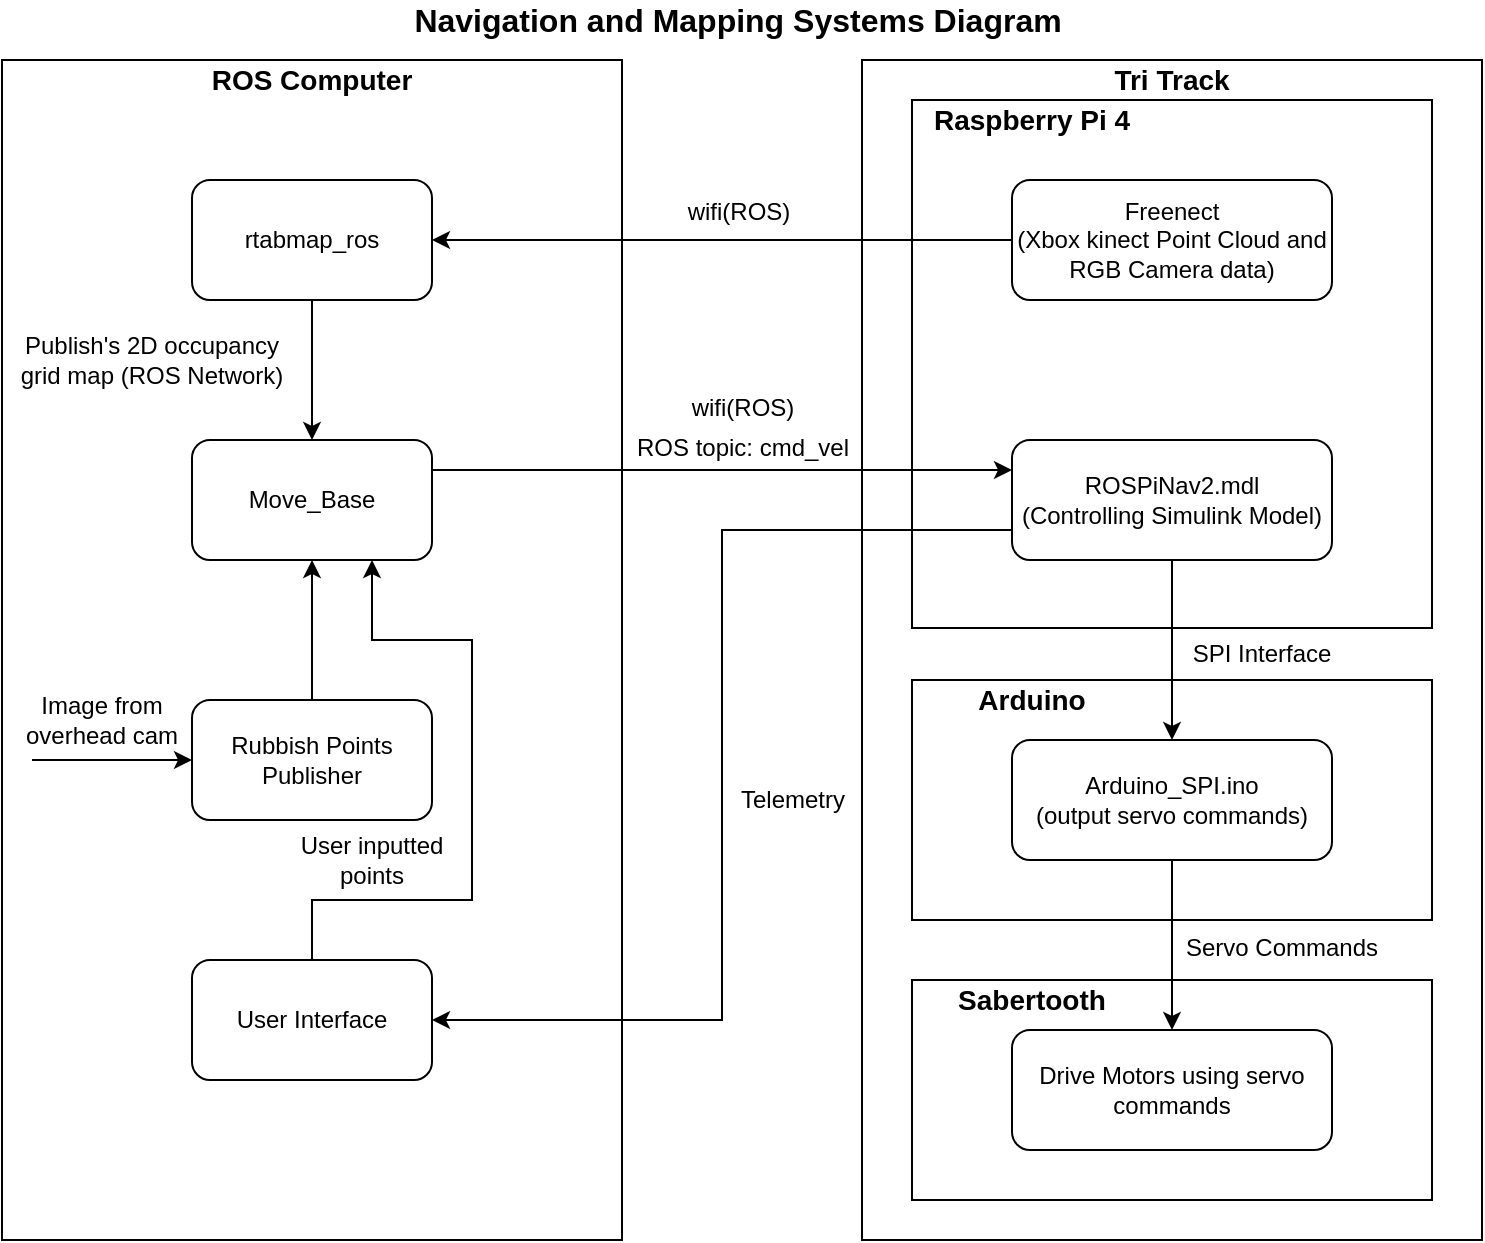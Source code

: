 <mxfile version="12.4.2" type="device" pages="1"><diagram id="iYHLYZJhp5TVOIVVanwS" name="Page-1"><mxGraphModel dx="1072" dy="952" grid="1" gridSize="10" guides="1" tooltips="1" connect="1" arrows="1" fold="1" page="1" pageScale="1" pageWidth="827" pageHeight="1169" math="0" shadow="0"><root><mxCell id="0"/><mxCell id="1" parent="0"/><mxCell id="n2tYD3lB02U7kuJ207kO-17" value="" style="rounded=0;whiteSpace=wrap;html=1;connectable=0;allowArrows=0;recursiveResize=0;editable=0;" vertex="1" parent="1"><mxGeometry x="475" y="40" width="310" height="590" as="geometry"/></mxCell><mxCell id="n2tYD3lB02U7kuJ207kO-28" value="" style="rounded=0;whiteSpace=wrap;html=1;" vertex="1" parent="1"><mxGeometry x="500" y="350" width="260" height="120" as="geometry"/></mxCell><mxCell id="n2tYD3lB02U7kuJ207kO-23" value="" style="rounded=0;whiteSpace=wrap;html=1;" vertex="1" parent="1"><mxGeometry x="500" y="60" width="260" height="264" as="geometry"/></mxCell><mxCell id="n2tYD3lB02U7kuJ207kO-1" value="" style="rounded=0;whiteSpace=wrap;html=1;connectable=0;allowArrows=0;recursiveResize=0;editable=0;" vertex="1" parent="1"><mxGeometry x="45" y="40" width="310" height="590" as="geometry"/></mxCell><mxCell id="n2tYD3lB02U7kuJ207kO-2" value="&lt;b&gt;&lt;font style=&quot;font-size: 14px&quot;&gt;ROS Computer&lt;/font&gt;&lt;/b&gt;" style="text;html=1;strokeColor=none;fillColor=none;align=center;verticalAlign=middle;whiteSpace=wrap;rounded=0;" vertex="1" parent="1"><mxGeometry x="140" y="40" width="120" height="20" as="geometry"/></mxCell><mxCell id="n2tYD3lB02U7kuJ207kO-7" style="edgeStyle=orthogonalEdgeStyle;rounded=0;orthogonalLoop=1;jettySize=auto;html=1;exitX=0.5;exitY=1;exitDx=0;exitDy=0;entryX=0.5;entryY=0;entryDx=0;entryDy=0;" edge="1" parent="1" source="n2tYD3lB02U7kuJ207kO-3" target="n2tYD3lB02U7kuJ207kO-4"><mxGeometry relative="1" as="geometry"/></mxCell><mxCell id="n2tYD3lB02U7kuJ207kO-3" value="rtabmap_ros" style="rounded=1;whiteSpace=wrap;html=1;" vertex="1" parent="1"><mxGeometry x="140" y="100" width="120" height="60" as="geometry"/></mxCell><mxCell id="n2tYD3lB02U7kuJ207kO-25" style="edgeStyle=orthogonalEdgeStyle;rounded=0;orthogonalLoop=1;jettySize=auto;html=1;exitX=1;exitY=0.25;exitDx=0;exitDy=0;startArrow=none;startFill=0;endArrow=classic;endFill=1;entryX=0;entryY=0.25;entryDx=0;entryDy=0;" edge="1" parent="1" source="n2tYD3lB02U7kuJ207kO-4" target="n2tYD3lB02U7kuJ207kO-22"><mxGeometry relative="1" as="geometry"/></mxCell><mxCell id="n2tYD3lB02U7kuJ207kO-4" value="Move_Base" style="rounded=1;whiteSpace=wrap;html=1;" vertex="1" parent="1"><mxGeometry x="140" y="230" width="120" height="60" as="geometry"/></mxCell><mxCell id="n2tYD3lB02U7kuJ207kO-9" style="edgeStyle=orthogonalEdgeStyle;rounded=0;orthogonalLoop=1;jettySize=auto;html=1;exitX=0.5;exitY=0;exitDx=0;exitDy=0;entryX=0.5;entryY=1;entryDx=0;entryDy=0;" edge="1" parent="1" source="n2tYD3lB02U7kuJ207kO-5" target="n2tYD3lB02U7kuJ207kO-4"><mxGeometry relative="1" as="geometry"/></mxCell><mxCell id="n2tYD3lB02U7kuJ207kO-11" style="edgeStyle=orthogonalEdgeStyle;rounded=0;orthogonalLoop=1;jettySize=auto;html=1;exitX=0;exitY=0.5;exitDx=0;exitDy=0;startArrow=classic;startFill=1;endArrow=none;endFill=0;" edge="1" parent="1" source="n2tYD3lB02U7kuJ207kO-5"><mxGeometry relative="1" as="geometry"><mxPoint x="60" y="390" as="targetPoint"/></mxGeometry></mxCell><mxCell id="n2tYD3lB02U7kuJ207kO-5" value="Rubbish Points Publisher" style="rounded=1;whiteSpace=wrap;html=1;" vertex="1" parent="1"><mxGeometry x="140" y="360" width="120" height="60" as="geometry"/></mxCell><mxCell id="n2tYD3lB02U7kuJ207kO-13" style="edgeStyle=orthogonalEdgeStyle;rounded=0;orthogonalLoop=1;jettySize=auto;html=1;exitX=0.5;exitY=0;exitDx=0;exitDy=0;startArrow=none;startFill=0;endArrow=classic;endFill=1;entryX=0.75;entryY=1;entryDx=0;entryDy=0;" edge="1" parent="1" source="n2tYD3lB02U7kuJ207kO-6" target="n2tYD3lB02U7kuJ207kO-4"><mxGeometry relative="1" as="geometry"><mxPoint x="510" y="480" as="targetPoint"/><Array as="points"><mxPoint x="200" y="460"/><mxPoint x="280" y="460"/><mxPoint x="280" y="330"/><mxPoint x="230" y="330"/></Array></mxGeometry></mxCell><mxCell id="n2tYD3lB02U7kuJ207kO-6" value="User Interface" style="rounded=1;whiteSpace=wrap;html=1;" vertex="1" parent="1"><mxGeometry x="140" y="490" width="120" height="60" as="geometry"/></mxCell><mxCell id="n2tYD3lB02U7kuJ207kO-8" value="Publish's 2D occupancy grid map (ROS Network)" style="text;html=1;strokeColor=none;fillColor=none;align=center;verticalAlign=middle;whiteSpace=wrap;rounded=0;" vertex="1" parent="1"><mxGeometry x="50" y="180" width="140" height="20" as="geometry"/></mxCell><mxCell id="n2tYD3lB02U7kuJ207kO-12" value="Image from overhead cam" style="text;html=1;strokeColor=none;fillColor=none;align=center;verticalAlign=middle;whiteSpace=wrap;rounded=0;" vertex="1" parent="1"><mxGeometry x="50" y="360" width="90" height="20" as="geometry"/></mxCell><mxCell id="n2tYD3lB02U7kuJ207kO-16" value="User inputted points" style="text;html=1;strokeColor=none;fillColor=none;align=center;verticalAlign=middle;whiteSpace=wrap;rounded=0;" vertex="1" parent="1"><mxGeometry x="190" y="430" width="80" height="20" as="geometry"/></mxCell><mxCell id="n2tYD3lB02U7kuJ207kO-20" style="edgeStyle=orthogonalEdgeStyle;rounded=0;orthogonalLoop=1;jettySize=auto;html=1;exitX=0;exitY=0.5;exitDx=0;exitDy=0;entryX=1;entryY=0.5;entryDx=0;entryDy=0;startArrow=none;startFill=0;endArrow=classic;endFill=1;" edge="1" parent="1" source="n2tYD3lB02U7kuJ207kO-18" target="n2tYD3lB02U7kuJ207kO-3"><mxGeometry relative="1" as="geometry"/></mxCell><mxCell id="n2tYD3lB02U7kuJ207kO-18" value="Freenect&lt;br&gt;(Xbox kinect Point Cloud and RGB Camera data)" style="rounded=1;whiteSpace=wrap;html=1;" vertex="1" parent="1"><mxGeometry x="550" y="100" width="160" height="60" as="geometry"/></mxCell><mxCell id="n2tYD3lB02U7kuJ207kO-19" value="&lt;b&gt;&lt;font style=&quot;font-size: 14px&quot;&gt;Tri Track&lt;/font&gt;&lt;/b&gt;" style="text;html=1;strokeColor=none;fillColor=none;align=center;verticalAlign=middle;whiteSpace=wrap;rounded=0;" vertex="1" parent="1"><mxGeometry x="570" y="40" width="120" height="20" as="geometry"/></mxCell><mxCell id="n2tYD3lB02U7kuJ207kO-21" value="wifi(ROS)" style="text;html=1;align=center;verticalAlign=middle;resizable=0;points=[];;autosize=1;" vertex="1" parent="1"><mxGeometry x="378" y="106" width="70" height="20" as="geometry"/></mxCell><mxCell id="n2tYD3lB02U7kuJ207kO-31" style="edgeStyle=orthogonalEdgeStyle;rounded=0;orthogonalLoop=1;jettySize=auto;html=1;exitX=0.5;exitY=1;exitDx=0;exitDy=0;startArrow=none;startFill=0;endArrow=classic;endFill=1;" edge="1" parent="1" source="n2tYD3lB02U7kuJ207kO-22" target="n2tYD3lB02U7kuJ207kO-30"><mxGeometry relative="1" as="geometry"/></mxCell><mxCell id="n2tYD3lB02U7kuJ207kO-38" style="edgeStyle=orthogonalEdgeStyle;rounded=0;orthogonalLoop=1;jettySize=auto;html=1;exitX=0;exitY=0.75;exitDx=0;exitDy=0;entryX=1;entryY=0.5;entryDx=0;entryDy=0;startArrow=none;startFill=0;endArrow=classic;endFill=1;" edge="1" parent="1" source="n2tYD3lB02U7kuJ207kO-22" target="n2tYD3lB02U7kuJ207kO-6"><mxGeometry relative="1" as="geometry"/></mxCell><mxCell id="n2tYD3lB02U7kuJ207kO-22" value="ROSPiNav2.mdl&lt;br&gt;(Controlling Simulink Model)" style="rounded=1;whiteSpace=wrap;html=1;" vertex="1" parent="1"><mxGeometry x="550" y="230" width="160" height="60" as="geometry"/></mxCell><mxCell id="n2tYD3lB02U7kuJ207kO-24" value="&lt;b&gt;&lt;font style=&quot;font-size: 14px&quot;&gt;Raspberry Pi 4&lt;/font&gt;&lt;/b&gt;" style="text;html=1;strokeColor=none;fillColor=none;align=center;verticalAlign=middle;whiteSpace=wrap;rounded=0;" vertex="1" parent="1"><mxGeometry x="500" y="60" width="120" height="20" as="geometry"/></mxCell><mxCell id="n2tYD3lB02U7kuJ207kO-26" value="wifi(ROS)" style="text;html=1;align=center;verticalAlign=middle;resizable=0;points=[];;autosize=1;" vertex="1" parent="1"><mxGeometry x="380" y="204" width="70" height="20" as="geometry"/></mxCell><mxCell id="n2tYD3lB02U7kuJ207kO-27" value="ROS topic: cmd_vel" style="text;html=1;align=center;verticalAlign=middle;resizable=0;points=[];;autosize=1;" vertex="1" parent="1"><mxGeometry x="355" y="224" width="120" height="20" as="geometry"/></mxCell><mxCell id="n2tYD3lB02U7kuJ207kO-29" value="&lt;b&gt;&lt;font style=&quot;font-size: 14px&quot;&gt;Arduino&lt;/font&gt;&lt;/b&gt;" style="text;html=1;strokeColor=none;fillColor=none;align=center;verticalAlign=middle;whiteSpace=wrap;rounded=0;" vertex="1" parent="1"><mxGeometry x="500" y="350" width="120" height="20" as="geometry"/></mxCell><mxCell id="n2tYD3lB02U7kuJ207kO-30" value="Arduino_SPI.ino&lt;br&gt;(output servo commands)" style="rounded=1;whiteSpace=wrap;html=1;" vertex="1" parent="1"><mxGeometry x="550" y="380" width="160" height="60" as="geometry"/></mxCell><mxCell id="n2tYD3lB02U7kuJ207kO-32" value="SPI Interface" style="text;html=1;strokeColor=none;fillColor=none;align=center;verticalAlign=middle;whiteSpace=wrap;rounded=0;" vertex="1" parent="1"><mxGeometry x="630" y="327" width="90" height="20" as="geometry"/></mxCell><mxCell id="n2tYD3lB02U7kuJ207kO-33" value="" style="rounded=0;whiteSpace=wrap;html=1;" vertex="1" parent="1"><mxGeometry x="500" y="500" width="260" height="110" as="geometry"/></mxCell><mxCell id="n2tYD3lB02U7kuJ207kO-34" value="&lt;b&gt;&lt;font style=&quot;font-size: 14px&quot;&gt;Sabertooth&lt;/font&gt;&lt;/b&gt;" style="text;html=1;strokeColor=none;fillColor=none;align=center;verticalAlign=middle;whiteSpace=wrap;rounded=0;" vertex="1" parent="1"><mxGeometry x="500" y="500" width="120" height="20" as="geometry"/></mxCell><mxCell id="n2tYD3lB02U7kuJ207kO-35" value="Drive Motors using servo commands" style="rounded=1;whiteSpace=wrap;html=1;" vertex="1" parent="1"><mxGeometry x="550" y="525" width="160" height="60" as="geometry"/></mxCell><mxCell id="n2tYD3lB02U7kuJ207kO-37" value="Servo Commands" style="text;html=1;strokeColor=none;fillColor=none;align=center;verticalAlign=middle;whiteSpace=wrap;rounded=0;" vertex="1" parent="1"><mxGeometry x="630" y="474" width="110" height="20" as="geometry"/></mxCell><mxCell id="n2tYD3lB02U7kuJ207kO-36" style="edgeStyle=orthogonalEdgeStyle;rounded=0;orthogonalLoop=1;jettySize=auto;html=1;exitX=0.5;exitY=1;exitDx=0;exitDy=0;startArrow=none;startFill=0;endArrow=classic;endFill=1;" edge="1" parent="1" source="n2tYD3lB02U7kuJ207kO-30" target="n2tYD3lB02U7kuJ207kO-35"><mxGeometry relative="1" as="geometry"/></mxCell><mxCell id="n2tYD3lB02U7kuJ207kO-39" value="Telemetry" style="text;html=1;align=center;verticalAlign=middle;resizable=0;points=[];;autosize=1;" vertex="1" parent="1"><mxGeometry x="405" y="400" width="70" height="20" as="geometry"/></mxCell><mxCell id="n2tYD3lB02U7kuJ207kO-40" value="&lt;font style=&quot;font-size: 16px&quot;&gt;&lt;b&gt;Navigation and Mapping Systems Diagram&lt;/b&gt;&lt;/font&gt;" style="text;html=1;strokeColor=none;fillColor=none;align=center;verticalAlign=middle;whiteSpace=wrap;rounded=0;" vertex="1" parent="1"><mxGeometry x="238" y="10" width="350" height="20" as="geometry"/></mxCell></root></mxGraphModel></diagram></mxfile>
